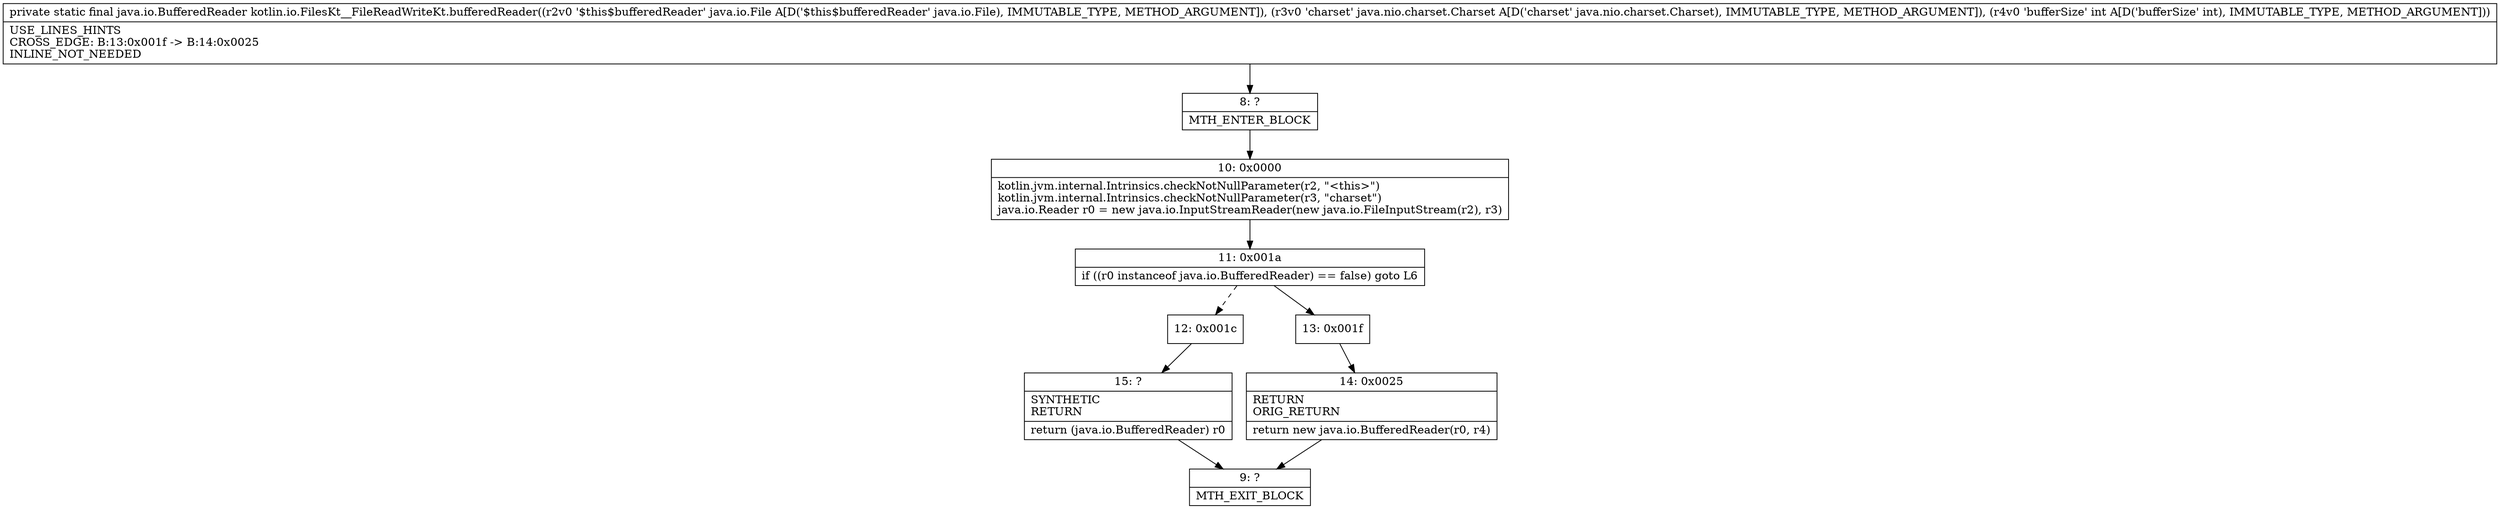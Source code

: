 digraph "CFG forkotlin.io.FilesKt__FileReadWriteKt.bufferedReader(Ljava\/io\/File;Ljava\/nio\/charset\/Charset;I)Ljava\/io\/BufferedReader;" {
Node_8 [shape=record,label="{8\:\ ?|MTH_ENTER_BLOCK\l}"];
Node_10 [shape=record,label="{10\:\ 0x0000|kotlin.jvm.internal.Intrinsics.checkNotNullParameter(r2, \"\<this\>\")\lkotlin.jvm.internal.Intrinsics.checkNotNullParameter(r3, \"charset\")\ljava.io.Reader r0 = new java.io.InputStreamReader(new java.io.FileInputStream(r2), r3)\l}"];
Node_11 [shape=record,label="{11\:\ 0x001a|if ((r0 instanceof java.io.BufferedReader) == false) goto L6\l}"];
Node_12 [shape=record,label="{12\:\ 0x001c}"];
Node_15 [shape=record,label="{15\:\ ?|SYNTHETIC\lRETURN\l|return (java.io.BufferedReader) r0\l}"];
Node_9 [shape=record,label="{9\:\ ?|MTH_EXIT_BLOCK\l}"];
Node_13 [shape=record,label="{13\:\ 0x001f}"];
Node_14 [shape=record,label="{14\:\ 0x0025|RETURN\lORIG_RETURN\l|return new java.io.BufferedReader(r0, r4)\l}"];
MethodNode[shape=record,label="{private static final java.io.BufferedReader kotlin.io.FilesKt__FileReadWriteKt.bufferedReader((r2v0 '$this$bufferedReader' java.io.File A[D('$this$bufferedReader' java.io.File), IMMUTABLE_TYPE, METHOD_ARGUMENT]), (r3v0 'charset' java.nio.charset.Charset A[D('charset' java.nio.charset.Charset), IMMUTABLE_TYPE, METHOD_ARGUMENT]), (r4v0 'bufferSize' int A[D('bufferSize' int), IMMUTABLE_TYPE, METHOD_ARGUMENT]))  | USE_LINES_HINTS\lCROSS_EDGE: B:13:0x001f \-\> B:14:0x0025\lINLINE_NOT_NEEDED\l}"];
MethodNode -> Node_8;Node_8 -> Node_10;
Node_10 -> Node_11;
Node_11 -> Node_12[style=dashed];
Node_11 -> Node_13;
Node_12 -> Node_15;
Node_15 -> Node_9;
Node_13 -> Node_14;
Node_14 -> Node_9;
}

